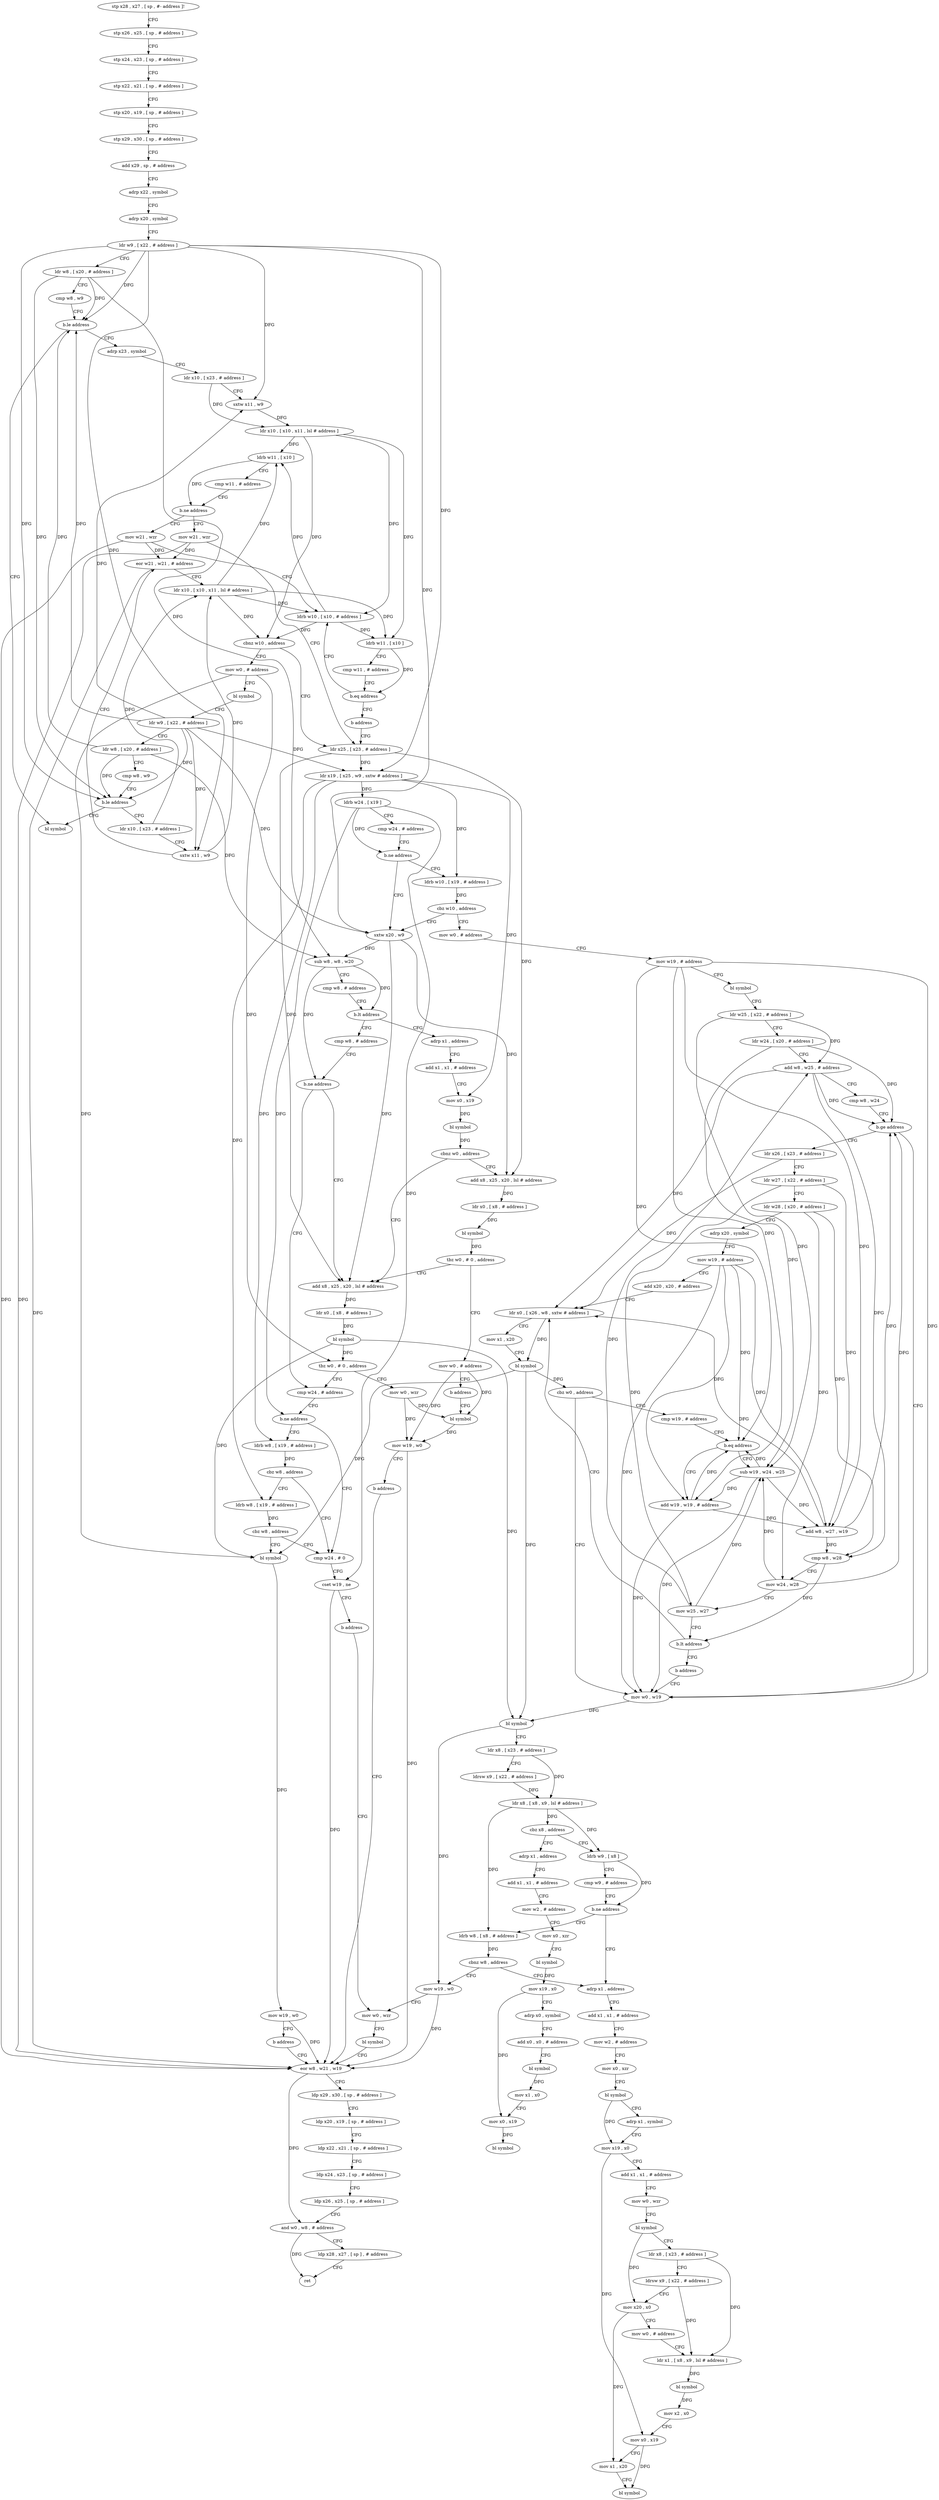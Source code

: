 digraph "func" {
"4205320" [label = "stp x28 , x27 , [ sp , #- address ]!" ]
"4205324" [label = "stp x26 , x25 , [ sp , # address ]" ]
"4205328" [label = "stp x24 , x23 , [ sp , # address ]" ]
"4205332" [label = "stp x22 , x21 , [ sp , # address ]" ]
"4205336" [label = "stp x20 , x19 , [ sp , # address ]" ]
"4205340" [label = "stp x29 , x30 , [ sp , # address ]" ]
"4205344" [label = "add x29 , sp , # address" ]
"4205348" [label = "adrp x22 , symbol" ]
"4205352" [label = "adrp x20 , symbol" ]
"4205356" [label = "ldr w9 , [ x22 , # address ]" ]
"4205360" [label = "ldr w8 , [ x20 , # address ]" ]
"4205364" [label = "cmp w8 , w9" ]
"4205368" [label = "b.le address" ]
"4205852" [label = "bl symbol" ]
"4205372" [label = "adrp x23 , symbol" ]
"4205376" [label = "ldr x10 , [ x23 , # address ]" ]
"4205380" [label = "sxtw x11 , w9" ]
"4205384" [label = "ldr x10 , [ x10 , x11 , lsl # address ]" ]
"4205388" [label = "ldrb w11 , [ x10 ]" ]
"4205392" [label = "cmp w11 , # address" ]
"4205396" [label = "b.ne address" ]
"4205468" [label = "mov w21 , wzr" ]
"4205400" [label = "mov w21 , wzr" ]
"4205472" [label = "ldr x25 , [ x23 , # address ]" ]
"4205404" [label = "ldrb w10 , [ x10 , # address ]" ]
"4205500" [label = "sxtw x20 , w9" ]
"4205504" [label = "sub w8 , w8 , w20" ]
"4205508" [label = "cmp w8 , # address" ]
"4205512" [label = "b.lt address" ]
"4205560" [label = "cmp w8 , # address" ]
"4205516" [label = "adrp x1 , address" ]
"4205492" [label = "ldrb w10 , [ x19 , # address ]" ]
"4205496" [label = "cbz w10 , address" ]
"4205636" [label = "mov w0 , # address" ]
"4205476" [label = "ldr x19 , [ x25 , w9 , sxtw # address ]" ]
"4205480" [label = "ldrb w24 , [ x19 ]" ]
"4205484" [label = "cmp w24 , # address" ]
"4205488" [label = "b.ne address" ]
"4205412" [label = "mov w0 , # address" ]
"4205416" [label = "bl symbol" ]
"4205420" [label = "ldr w9 , [ x22 , # address ]" ]
"4205424" [label = "ldr w8 , [ x20 , # address ]" ]
"4205428" [label = "cmp w8 , w9" ]
"4205432" [label = "b.le address" ]
"4205436" [label = "ldr x10 , [ x23 , # address ]" ]
"4205564" [label = "b.ne address" ]
"4205600" [label = "cmp w24 , # address" ]
"4205568" [label = "add x8 , x25 , x20 , lsl # address" ]
"4205520" [label = "add x1 , x1 , # address" ]
"4205524" [label = "mov x0 , x19" ]
"4205528" [label = "bl symbol" ]
"4205532" [label = "cbnz w0 , address" ]
"4205536" [label = "add x8 , x25 , x20 , lsl # address" ]
"4205640" [label = "mov w19 , # address" ]
"4205644" [label = "bl symbol" ]
"4205648" [label = "ldr w25 , [ x22 , # address ]" ]
"4205652" [label = "ldr w24 , [ x20 , # address ]" ]
"4205656" [label = "add w8 , w25 , # address" ]
"4205660" [label = "cmp w8 , w24" ]
"4205664" [label = "b.ge address" ]
"4205760" [label = "mov w0 , w19" ]
"4205668" [label = "ldr x26 , [ x23 , # address ]" ]
"4205440" [label = "sxtw x11 , w9" ]
"4205444" [label = "eor w21 , w21 , # address" ]
"4205448" [label = "ldr x10 , [ x10 , x11 , lsl # address ]" ]
"4205452" [label = "ldrb w11 , [ x10 ]" ]
"4205456" [label = "cmp w11 , # address" ]
"4205460" [label = "b.eq address" ]
"4205464" [label = "b address" ]
"4205604" [label = "b.ne address" ]
"4205624" [label = "cmp w24 , # 0" ]
"4205608" [label = "ldrb w8 , [ x19 , # address ]" ]
"4205572" [label = "ldr x0 , [ x8 , # address ]" ]
"4205576" [label = "bl symbol" ]
"4205580" [label = "tbz w0 , # 0 , address" ]
"4205584" [label = "mov w0 , wzr" ]
"4205540" [label = "ldr x0 , [ x8 , # address ]" ]
"4205544" [label = "bl symbol" ]
"4205548" [label = "tbz w0 , # 0 , address" ]
"4205552" [label = "mov w0 , # address" ]
"4205764" [label = "bl symbol" ]
"4205768" [label = "ldr x8 , [ x23 , # address ]" ]
"4205772" [label = "ldrsw x9 , [ x22 , # address ]" ]
"4205776" [label = "ldr x8 , [ x8 , x9 , lsl # address ]" ]
"4205780" [label = "cbz x8 , address" ]
"4205936" [label = "adrp x1 , address" ]
"4205784" [label = "ldrb w9 , [ x8 ]" ]
"4205672" [label = "ldr w27 , [ x22 , # address ]" ]
"4205676" [label = "ldr w28 , [ x20 , # address ]" ]
"4205680" [label = "adrp x20 , symbol" ]
"4205684" [label = "mov w19 , # address" ]
"4205688" [label = "add x20 , x20 , # address" ]
"4205692" [label = "ldr x0 , [ x26 , w8 , sxtw # address ]" ]
"4205408" [label = "cbnz w10 , address" ]
"4205628" [label = "cset w19 , ne" ]
"4205632" [label = "b address" ]
"4205808" [label = "mov w0 , wzr" ]
"4205612" [label = "cbz w8 , address" ]
"4205616" [label = "ldrb w8 , [ x19 , # address ]" ]
"4205588" [label = "bl symbol" ]
"4205556" [label = "b address" ]
"4205940" [label = "add x1 , x1 , # address" ]
"4205944" [label = "mov w2 , # address" ]
"4205948" [label = "mov x0 , xzr" ]
"4205952" [label = "bl symbol" ]
"4205956" [label = "mov x19 , x0" ]
"4205960" [label = "adrp x0 , symbol" ]
"4205964" [label = "add x0 , x0 , # address" ]
"4205968" [label = "bl symbol" ]
"4205972" [label = "mov x1 , x0" ]
"4205976" [label = "mov x0 , x19" ]
"4205980" [label = "bl symbol" ]
"4205788" [label = "cmp w9 , # address" ]
"4205792" [label = "b.ne address" ]
"4205856" [label = "adrp x1 , address" ]
"4205796" [label = "ldrb w8 , [ x8 , # address ]" ]
"4205708" [label = "cmp w19 , # address" ]
"4205712" [label = "b.eq address" ]
"4205756" [label = "sub w19 , w24 , w25" ]
"4205716" [label = "add w19 , w19 , # address" ]
"4205812" [label = "bl symbol" ]
"4205816" [label = "eor w8 , w21 , w19" ]
"4205620" [label = "cbz w8 , address" ]
"4205744" [label = "bl symbol" ]
"4205820" [label = "ldp x29 , x30 , [ sp , # address ]" ]
"4205824" [label = "ldp x20 , x19 , [ sp , # address ]" ]
"4205828" [label = "ldp x22 , x21 , [ sp , # address ]" ]
"4205832" [label = "ldp x24 , x23 , [ sp , # address ]" ]
"4205836" [label = "ldp x26 , x25 , [ sp , # address ]" ]
"4205840" [label = "and w0 , w8 , # address" ]
"4205844" [label = "ldp x28 , x27 , [ sp ] , # address" ]
"4205848" [label = "ret" ]
"4205592" [label = "mov w19 , w0" ]
"4205596" [label = "b address" ]
"4205860" [label = "add x1 , x1 , # address" ]
"4205864" [label = "mov w2 , # address" ]
"4205868" [label = "mov x0 , xzr" ]
"4205872" [label = "bl symbol" ]
"4205876" [label = "adrp x1 , symbol" ]
"4205880" [label = "mov x19 , x0" ]
"4205884" [label = "add x1 , x1 , # address" ]
"4205888" [label = "mov w0 , wzr" ]
"4205892" [label = "bl symbol" ]
"4205896" [label = "ldr x8 , [ x23 , # address ]" ]
"4205900" [label = "ldrsw x9 , [ x22 , # address ]" ]
"4205904" [label = "mov x20 , x0" ]
"4205908" [label = "mov w0 , # address" ]
"4205912" [label = "ldr x1 , [ x8 , x9 , lsl # address ]" ]
"4205916" [label = "bl symbol" ]
"4205920" [label = "mov x2 , x0" ]
"4205924" [label = "mov x0 , x19" ]
"4205928" [label = "mov x1 , x20" ]
"4205932" [label = "bl symbol" ]
"4205800" [label = "cbnz w8 , address" ]
"4205804" [label = "mov w19 , w0" ]
"4205720" [label = "add w8 , w27 , w19" ]
"4205724" [label = "cmp w8 , w28" ]
"4205728" [label = "mov w24 , w28" ]
"4205732" [label = "mov w25 , w27" ]
"4205736" [label = "b.lt address" ]
"4205740" [label = "b address" ]
"4205748" [label = "mov w19 , w0" ]
"4205752" [label = "b address" ]
"4205696" [label = "mov x1 , x20" ]
"4205700" [label = "bl symbol" ]
"4205704" [label = "cbz w0 , address" ]
"4205320" -> "4205324" [ label = "CFG" ]
"4205324" -> "4205328" [ label = "CFG" ]
"4205328" -> "4205332" [ label = "CFG" ]
"4205332" -> "4205336" [ label = "CFG" ]
"4205336" -> "4205340" [ label = "CFG" ]
"4205340" -> "4205344" [ label = "CFG" ]
"4205344" -> "4205348" [ label = "CFG" ]
"4205348" -> "4205352" [ label = "CFG" ]
"4205352" -> "4205356" [ label = "CFG" ]
"4205356" -> "4205360" [ label = "CFG" ]
"4205356" -> "4205368" [ label = "DFG" ]
"4205356" -> "4205380" [ label = "DFG" ]
"4205356" -> "4205476" [ label = "DFG" ]
"4205356" -> "4205500" [ label = "DFG" ]
"4205356" -> "4205432" [ label = "DFG" ]
"4205356" -> "4205440" [ label = "DFG" ]
"4205360" -> "4205364" [ label = "CFG" ]
"4205360" -> "4205368" [ label = "DFG" ]
"4205360" -> "4205504" [ label = "DFG" ]
"4205360" -> "4205432" [ label = "DFG" ]
"4205364" -> "4205368" [ label = "CFG" ]
"4205368" -> "4205852" [ label = "CFG" ]
"4205368" -> "4205372" [ label = "CFG" ]
"4205372" -> "4205376" [ label = "CFG" ]
"4205376" -> "4205380" [ label = "CFG" ]
"4205376" -> "4205384" [ label = "DFG" ]
"4205380" -> "4205384" [ label = "DFG" ]
"4205384" -> "4205388" [ label = "DFG" ]
"4205384" -> "4205404" [ label = "DFG" ]
"4205384" -> "4205408" [ label = "DFG" ]
"4205384" -> "4205452" [ label = "DFG" ]
"4205388" -> "4205392" [ label = "CFG" ]
"4205388" -> "4205396" [ label = "DFG" ]
"4205392" -> "4205396" [ label = "CFG" ]
"4205396" -> "4205468" [ label = "CFG" ]
"4205396" -> "4205400" [ label = "CFG" ]
"4205468" -> "4205472" [ label = "CFG" ]
"4205468" -> "4205444" [ label = "DFG" ]
"4205468" -> "4205816" [ label = "DFG" ]
"4205400" -> "4205404" [ label = "CFG" ]
"4205400" -> "4205444" [ label = "DFG" ]
"4205400" -> "4205816" [ label = "DFG" ]
"4205472" -> "4205476" [ label = "DFG" ]
"4205472" -> "4205568" [ label = "DFG" ]
"4205472" -> "4205536" [ label = "DFG" ]
"4205404" -> "4205408" [ label = "DFG" ]
"4205404" -> "4205388" [ label = "DFG" ]
"4205404" -> "4205452" [ label = "DFG" ]
"4205500" -> "4205504" [ label = "DFG" ]
"4205500" -> "4205568" [ label = "DFG" ]
"4205500" -> "4205536" [ label = "DFG" ]
"4205504" -> "4205508" [ label = "CFG" ]
"4205504" -> "4205512" [ label = "DFG" ]
"4205504" -> "4205564" [ label = "DFG" ]
"4205508" -> "4205512" [ label = "CFG" ]
"4205512" -> "4205560" [ label = "CFG" ]
"4205512" -> "4205516" [ label = "CFG" ]
"4205560" -> "4205564" [ label = "CFG" ]
"4205516" -> "4205520" [ label = "CFG" ]
"4205492" -> "4205496" [ label = "DFG" ]
"4205496" -> "4205636" [ label = "CFG" ]
"4205496" -> "4205500" [ label = "CFG" ]
"4205636" -> "4205640" [ label = "CFG" ]
"4205476" -> "4205480" [ label = "DFG" ]
"4205476" -> "4205492" [ label = "DFG" ]
"4205476" -> "4205524" [ label = "DFG" ]
"4205476" -> "4205608" [ label = "DFG" ]
"4205476" -> "4205616" [ label = "DFG" ]
"4205480" -> "4205484" [ label = "CFG" ]
"4205480" -> "4205488" [ label = "DFG" ]
"4205480" -> "4205604" [ label = "DFG" ]
"4205480" -> "4205628" [ label = "DFG" ]
"4205484" -> "4205488" [ label = "CFG" ]
"4205488" -> "4205500" [ label = "CFG" ]
"4205488" -> "4205492" [ label = "CFG" ]
"4205412" -> "4205416" [ label = "CFG" ]
"4205412" -> "4205580" [ label = "DFG" ]
"4205412" -> "4205744" [ label = "DFG" ]
"4205416" -> "4205420" [ label = "CFG" ]
"4205420" -> "4205424" [ label = "CFG" ]
"4205420" -> "4205368" [ label = "DFG" ]
"4205420" -> "4205380" [ label = "DFG" ]
"4205420" -> "4205476" [ label = "DFG" ]
"4205420" -> "4205500" [ label = "DFG" ]
"4205420" -> "4205432" [ label = "DFG" ]
"4205420" -> "4205440" [ label = "DFG" ]
"4205424" -> "4205428" [ label = "CFG" ]
"4205424" -> "4205368" [ label = "DFG" ]
"4205424" -> "4205504" [ label = "DFG" ]
"4205424" -> "4205432" [ label = "DFG" ]
"4205428" -> "4205432" [ label = "CFG" ]
"4205432" -> "4205852" [ label = "CFG" ]
"4205432" -> "4205436" [ label = "CFG" ]
"4205436" -> "4205440" [ label = "CFG" ]
"4205436" -> "4205448" [ label = "DFG" ]
"4205564" -> "4205600" [ label = "CFG" ]
"4205564" -> "4205568" [ label = "CFG" ]
"4205600" -> "4205604" [ label = "CFG" ]
"4205568" -> "4205572" [ label = "DFG" ]
"4205520" -> "4205524" [ label = "CFG" ]
"4205524" -> "4205528" [ label = "DFG" ]
"4205528" -> "4205532" [ label = "DFG" ]
"4205532" -> "4205568" [ label = "CFG" ]
"4205532" -> "4205536" [ label = "CFG" ]
"4205536" -> "4205540" [ label = "DFG" ]
"4205640" -> "4205644" [ label = "CFG" ]
"4205640" -> "4205760" [ label = "DFG" ]
"4205640" -> "4205712" [ label = "DFG" ]
"4205640" -> "4205716" [ label = "DFG" ]
"4205640" -> "4205720" [ label = "DFG" ]
"4205644" -> "4205648" [ label = "CFG" ]
"4205648" -> "4205652" [ label = "CFG" ]
"4205648" -> "4205656" [ label = "DFG" ]
"4205648" -> "4205756" [ label = "DFG" ]
"4205652" -> "4205656" [ label = "CFG" ]
"4205652" -> "4205664" [ label = "DFG" ]
"4205652" -> "4205756" [ label = "DFG" ]
"4205656" -> "4205660" [ label = "CFG" ]
"4205656" -> "4205664" [ label = "DFG" ]
"4205656" -> "4205692" [ label = "DFG" ]
"4205656" -> "4205724" [ label = "DFG" ]
"4205660" -> "4205664" [ label = "CFG" ]
"4205664" -> "4205760" [ label = "CFG" ]
"4205664" -> "4205668" [ label = "CFG" ]
"4205760" -> "4205764" [ label = "DFG" ]
"4205668" -> "4205672" [ label = "CFG" ]
"4205668" -> "4205692" [ label = "DFG" ]
"4205440" -> "4205444" [ label = "CFG" ]
"4205440" -> "4205448" [ label = "DFG" ]
"4205444" -> "4205448" [ label = "CFG" ]
"4205444" -> "4205816" [ label = "DFG" ]
"4205448" -> "4205452" [ label = "DFG" ]
"4205448" -> "4205388" [ label = "DFG" ]
"4205448" -> "4205404" [ label = "DFG" ]
"4205448" -> "4205408" [ label = "DFG" ]
"4205452" -> "4205456" [ label = "CFG" ]
"4205452" -> "4205460" [ label = "DFG" ]
"4205456" -> "4205460" [ label = "CFG" ]
"4205460" -> "4205404" [ label = "CFG" ]
"4205460" -> "4205464" [ label = "CFG" ]
"4205464" -> "4205472" [ label = "CFG" ]
"4205604" -> "4205624" [ label = "CFG" ]
"4205604" -> "4205608" [ label = "CFG" ]
"4205624" -> "4205628" [ label = "CFG" ]
"4205608" -> "4205612" [ label = "DFG" ]
"4205572" -> "4205576" [ label = "DFG" ]
"4205576" -> "4205580" [ label = "DFG" ]
"4205576" -> "4205744" [ label = "DFG" ]
"4205576" -> "4205764" [ label = "DFG" ]
"4205580" -> "4205600" [ label = "CFG" ]
"4205580" -> "4205584" [ label = "CFG" ]
"4205584" -> "4205588" [ label = "DFG" ]
"4205584" -> "4205592" [ label = "DFG" ]
"4205540" -> "4205544" [ label = "DFG" ]
"4205544" -> "4205548" [ label = "DFG" ]
"4205548" -> "4205568" [ label = "CFG" ]
"4205548" -> "4205552" [ label = "CFG" ]
"4205552" -> "4205556" [ label = "CFG" ]
"4205552" -> "4205588" [ label = "DFG" ]
"4205552" -> "4205592" [ label = "DFG" ]
"4205764" -> "4205768" [ label = "CFG" ]
"4205764" -> "4205804" [ label = "DFG" ]
"4205768" -> "4205772" [ label = "CFG" ]
"4205768" -> "4205776" [ label = "DFG" ]
"4205772" -> "4205776" [ label = "DFG" ]
"4205776" -> "4205780" [ label = "DFG" ]
"4205776" -> "4205784" [ label = "DFG" ]
"4205776" -> "4205796" [ label = "DFG" ]
"4205780" -> "4205936" [ label = "CFG" ]
"4205780" -> "4205784" [ label = "CFG" ]
"4205936" -> "4205940" [ label = "CFG" ]
"4205784" -> "4205788" [ label = "CFG" ]
"4205784" -> "4205792" [ label = "DFG" ]
"4205672" -> "4205676" [ label = "CFG" ]
"4205672" -> "4205720" [ label = "DFG" ]
"4205672" -> "4205732" [ label = "DFG" ]
"4205676" -> "4205680" [ label = "CFG" ]
"4205676" -> "4205724" [ label = "DFG" ]
"4205676" -> "4205728" [ label = "DFG" ]
"4205680" -> "4205684" [ label = "CFG" ]
"4205684" -> "4205688" [ label = "CFG" ]
"4205684" -> "4205760" [ label = "DFG" ]
"4205684" -> "4205712" [ label = "DFG" ]
"4205684" -> "4205716" [ label = "DFG" ]
"4205684" -> "4205720" [ label = "DFG" ]
"4205688" -> "4205692" [ label = "CFG" ]
"4205692" -> "4205696" [ label = "CFG" ]
"4205692" -> "4205700" [ label = "DFG" ]
"4205408" -> "4205472" [ label = "CFG" ]
"4205408" -> "4205412" [ label = "CFG" ]
"4205628" -> "4205632" [ label = "CFG" ]
"4205628" -> "4205816" [ label = "DFG" ]
"4205632" -> "4205808" [ label = "CFG" ]
"4205808" -> "4205812" [ label = "CFG" ]
"4205612" -> "4205624" [ label = "CFG" ]
"4205612" -> "4205616" [ label = "CFG" ]
"4205616" -> "4205620" [ label = "DFG" ]
"4205588" -> "4205592" [ label = "DFG" ]
"4205556" -> "4205588" [ label = "CFG" ]
"4205940" -> "4205944" [ label = "CFG" ]
"4205944" -> "4205948" [ label = "CFG" ]
"4205948" -> "4205952" [ label = "CFG" ]
"4205952" -> "4205956" [ label = "DFG" ]
"4205956" -> "4205960" [ label = "CFG" ]
"4205956" -> "4205976" [ label = "DFG" ]
"4205960" -> "4205964" [ label = "CFG" ]
"4205964" -> "4205968" [ label = "CFG" ]
"4205968" -> "4205972" [ label = "DFG" ]
"4205972" -> "4205976" [ label = "CFG" ]
"4205976" -> "4205980" [ label = "DFG" ]
"4205788" -> "4205792" [ label = "CFG" ]
"4205792" -> "4205856" [ label = "CFG" ]
"4205792" -> "4205796" [ label = "CFG" ]
"4205856" -> "4205860" [ label = "CFG" ]
"4205796" -> "4205800" [ label = "DFG" ]
"4205708" -> "4205712" [ label = "CFG" ]
"4205712" -> "4205756" [ label = "CFG" ]
"4205712" -> "4205716" [ label = "CFG" ]
"4205756" -> "4205760" [ label = "DFG" ]
"4205756" -> "4205712" [ label = "DFG" ]
"4205756" -> "4205716" [ label = "DFG" ]
"4205756" -> "4205720" [ label = "DFG" ]
"4205716" -> "4205720" [ label = "DFG" ]
"4205716" -> "4205760" [ label = "DFG" ]
"4205716" -> "4205712" [ label = "DFG" ]
"4205812" -> "4205816" [ label = "CFG" ]
"4205816" -> "4205820" [ label = "CFG" ]
"4205816" -> "4205840" [ label = "DFG" ]
"4205620" -> "4205744" [ label = "CFG" ]
"4205620" -> "4205624" [ label = "CFG" ]
"4205744" -> "4205748" [ label = "DFG" ]
"4205820" -> "4205824" [ label = "CFG" ]
"4205824" -> "4205828" [ label = "CFG" ]
"4205828" -> "4205832" [ label = "CFG" ]
"4205832" -> "4205836" [ label = "CFG" ]
"4205836" -> "4205840" [ label = "CFG" ]
"4205840" -> "4205844" [ label = "CFG" ]
"4205840" -> "4205848" [ label = "DFG" ]
"4205844" -> "4205848" [ label = "CFG" ]
"4205592" -> "4205596" [ label = "CFG" ]
"4205592" -> "4205816" [ label = "DFG" ]
"4205596" -> "4205816" [ label = "CFG" ]
"4205860" -> "4205864" [ label = "CFG" ]
"4205864" -> "4205868" [ label = "CFG" ]
"4205868" -> "4205872" [ label = "CFG" ]
"4205872" -> "4205876" [ label = "CFG" ]
"4205872" -> "4205880" [ label = "DFG" ]
"4205876" -> "4205880" [ label = "CFG" ]
"4205880" -> "4205884" [ label = "CFG" ]
"4205880" -> "4205924" [ label = "DFG" ]
"4205884" -> "4205888" [ label = "CFG" ]
"4205888" -> "4205892" [ label = "CFG" ]
"4205892" -> "4205896" [ label = "CFG" ]
"4205892" -> "4205904" [ label = "DFG" ]
"4205896" -> "4205900" [ label = "CFG" ]
"4205896" -> "4205912" [ label = "DFG" ]
"4205900" -> "4205904" [ label = "CFG" ]
"4205900" -> "4205912" [ label = "DFG" ]
"4205904" -> "4205908" [ label = "CFG" ]
"4205904" -> "4205928" [ label = "DFG" ]
"4205908" -> "4205912" [ label = "CFG" ]
"4205912" -> "4205916" [ label = "DFG" ]
"4205916" -> "4205920" [ label = "DFG" ]
"4205920" -> "4205924" [ label = "CFG" ]
"4205924" -> "4205928" [ label = "CFG" ]
"4205924" -> "4205932" [ label = "DFG" ]
"4205928" -> "4205932" [ label = "CFG" ]
"4205800" -> "4205856" [ label = "CFG" ]
"4205800" -> "4205804" [ label = "CFG" ]
"4205804" -> "4205808" [ label = "CFG" ]
"4205804" -> "4205816" [ label = "DFG" ]
"4205720" -> "4205724" [ label = "DFG" ]
"4205720" -> "4205692" [ label = "DFG" ]
"4205720" -> "4205664" [ label = "DFG" ]
"4205724" -> "4205728" [ label = "CFG" ]
"4205724" -> "4205736" [ label = "DFG" ]
"4205728" -> "4205732" [ label = "CFG" ]
"4205728" -> "4205664" [ label = "DFG" ]
"4205728" -> "4205756" [ label = "DFG" ]
"4205732" -> "4205736" [ label = "CFG" ]
"4205732" -> "4205656" [ label = "DFG" ]
"4205732" -> "4205756" [ label = "DFG" ]
"4205736" -> "4205692" [ label = "CFG" ]
"4205736" -> "4205740" [ label = "CFG" ]
"4205740" -> "4205760" [ label = "CFG" ]
"4205748" -> "4205752" [ label = "CFG" ]
"4205748" -> "4205816" [ label = "DFG" ]
"4205752" -> "4205816" [ label = "CFG" ]
"4205696" -> "4205700" [ label = "CFG" ]
"4205700" -> "4205704" [ label = "DFG" ]
"4205700" -> "4205764" [ label = "DFG" ]
"4205700" -> "4205744" [ label = "DFG" ]
"4205704" -> "4205760" [ label = "CFG" ]
"4205704" -> "4205708" [ label = "CFG" ]
}
